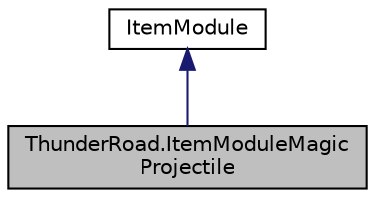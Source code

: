 digraph "ThunderRoad.ItemModuleMagicProjectile"
{
 // LATEX_PDF_SIZE
  edge [fontname="Helvetica",fontsize="10",labelfontname="Helvetica",labelfontsize="10"];
  node [fontname="Helvetica",fontsize="10",shape=record];
  Node1 [label="ThunderRoad.ItemModuleMagic\lProjectile",height=0.2,width=0.4,color="black", fillcolor="grey75", style="filled", fontcolor="black",tooltip="Class ItemModuleMagicProjectile. Implements the ThunderRoad.ItemModule"];
  Node2 -> Node1 [dir="back",color="midnightblue",fontsize="10",style="solid",fontname="Helvetica"];
  Node2 [label="ItemModule",height=0.2,width=0.4,color="black", fillcolor="white", style="filled",URL="$class_thunder_road_1_1_item_module.html",tooltip="Class ItemModule."];
}
